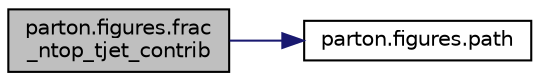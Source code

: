 digraph "parton.figures.frac_ntop_tjet_contrib"
{
 // INTERACTIVE_SVG=YES
 // LATEX_PDF_SIZE
  edge [fontname="Helvetica",fontsize="10",labelfontname="Helvetica",labelfontsize="10"];
  node [fontname="Helvetica",fontsize="10",shape=record];
  rankdir="LR";
  Node1 [label="parton.figures.frac\l_ntop_tjet_contrib",height=0.2,width=0.4,color="black", fillcolor="grey75", style="filled", fontcolor="black",tooltip=" "];
  Node1 -> Node2 [color="midnightblue",fontsize="10",style="solid",fontname="Helvetica"];
  Node2 [label="parton.figures.path",height=0.2,width=0.4,color="black", fillcolor="white", style="filled",URL="$namespaceparton_1_1figures.html#ae37517e2ae1ac02c5b76caf5c8c908d4",tooltip=" "];
}
